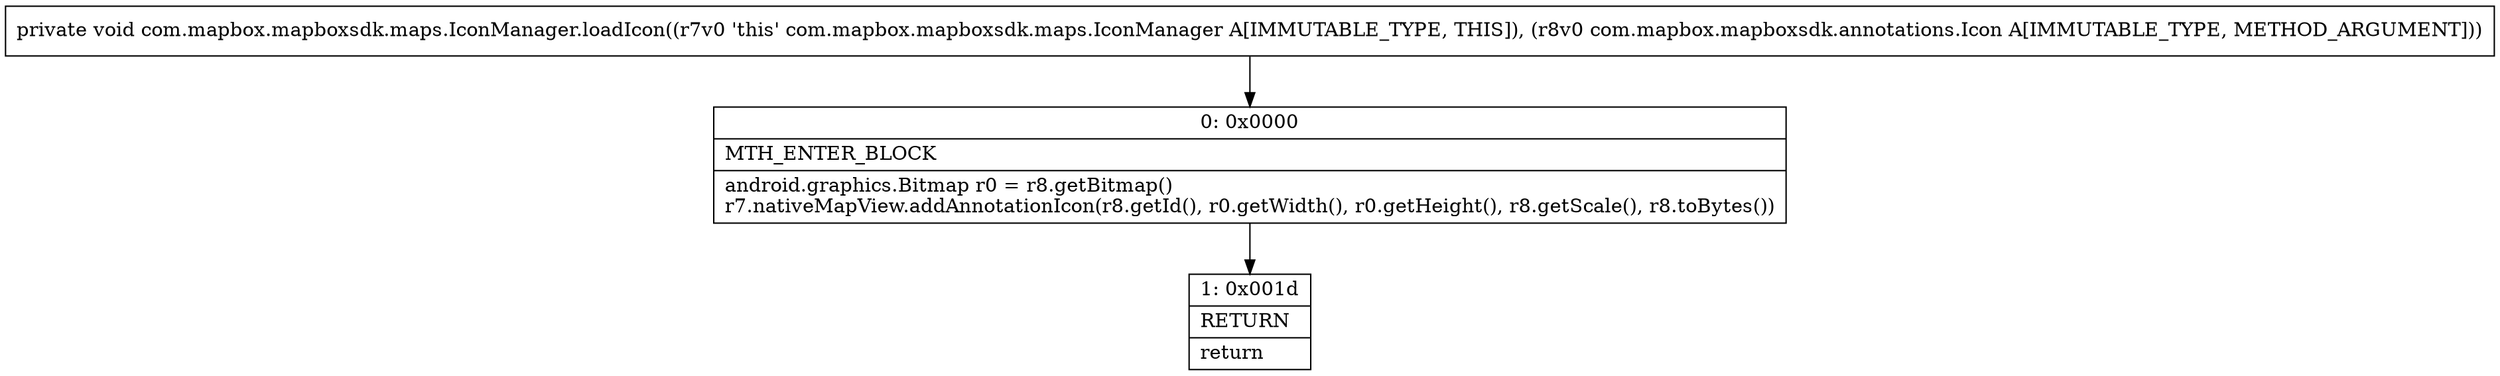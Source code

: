 digraph "CFG forcom.mapbox.mapboxsdk.maps.IconManager.loadIcon(Lcom\/mapbox\/mapboxsdk\/annotations\/Icon;)V" {
Node_0 [shape=record,label="{0\:\ 0x0000|MTH_ENTER_BLOCK\l|android.graphics.Bitmap r0 = r8.getBitmap()\lr7.nativeMapView.addAnnotationIcon(r8.getId(), r0.getWidth(), r0.getHeight(), r8.getScale(), r8.toBytes())\l}"];
Node_1 [shape=record,label="{1\:\ 0x001d|RETURN\l|return\l}"];
MethodNode[shape=record,label="{private void com.mapbox.mapboxsdk.maps.IconManager.loadIcon((r7v0 'this' com.mapbox.mapboxsdk.maps.IconManager A[IMMUTABLE_TYPE, THIS]), (r8v0 com.mapbox.mapboxsdk.annotations.Icon A[IMMUTABLE_TYPE, METHOD_ARGUMENT])) }"];
MethodNode -> Node_0;
Node_0 -> Node_1;
}

